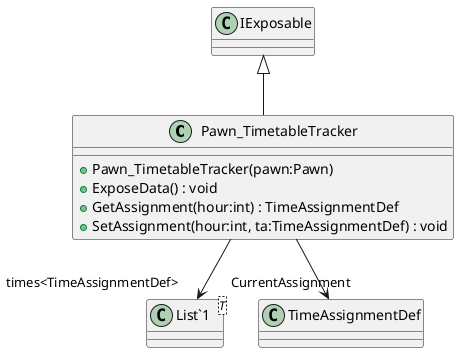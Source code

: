 @startuml
class Pawn_TimetableTracker {
    + Pawn_TimetableTracker(pawn:Pawn)
    + ExposeData() : void
    + GetAssignment(hour:int) : TimeAssignmentDef
    + SetAssignment(hour:int, ta:TimeAssignmentDef) : void
}
class "List`1"<T> {
}
IExposable <|-- Pawn_TimetableTracker
Pawn_TimetableTracker --> "times<TimeAssignmentDef>" "List`1"
Pawn_TimetableTracker --> "CurrentAssignment" TimeAssignmentDef
@enduml
